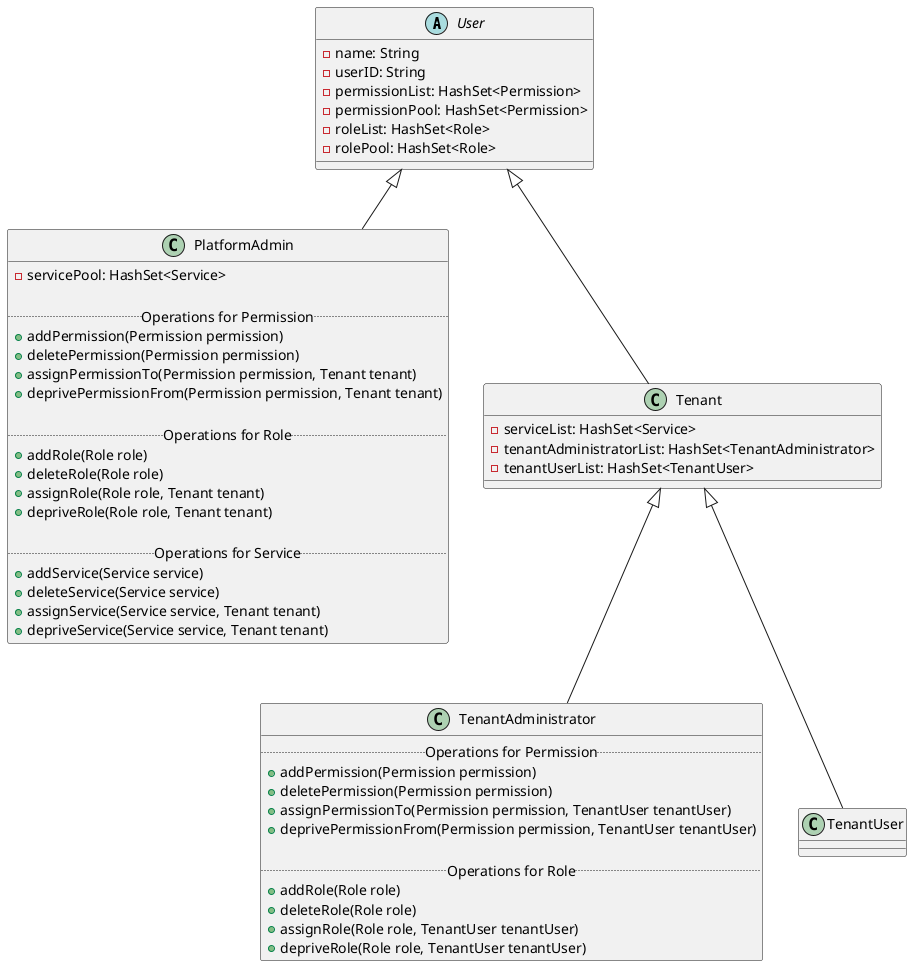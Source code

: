 @startuml
'https://plantuml.com/class-diagram

'abstract class AbstractList
'abstract AbstractCollection
'interface List
'interface Collection
'
'List <|-- AbstractList
'Collection <|-- AbstractCollection
'
'Collection <|- List
'AbstractCollection <|- AbstractList
'AbstractList <|-- ArrayList
'
'class ArrayList {
'Object[] elementData
'size()
'}
'
'enum TimeUnit {
'DAYS
'HOURS
'MINUTES
'}

abstract class User {
-name: String
-userID: String
-permissionList: HashSet<Permission>
-permissionPool: HashSet<Permission>
-roleList: HashSet<Role>
-rolePool: HashSet<Role>
}

class PlatformAdmin {
-servicePool: HashSet<Service>

.. Operations for Permission ..
+addPermission(Permission permission)
+deletePermission(Permission permission)
+assignPermissionTo(Permission permission, Tenant tenant)
+deprivePermissionFrom(Permission permission, Tenant tenant)

.. Operations for Role ..
+addRole(Role role)
+deleteRole(Role role)
+assignRole(Role role, Tenant tenant)
+depriveRole(Role role, Tenant tenant)

.. Operations for Service ..
+addService(Service service)
+deleteService(Service service)
+assignService(Service service, Tenant tenant)
+depriveService(Service service, Tenant tenant)
}

class Tenant {
-serviceList: HashSet<Service>
-tenantAdministratorList: HashSet<TenantAdministrator>
-tenantUserList: HashSet<TenantUser>
}

class TenantAdministrator {
.. Operations for Permission ..
+addPermission(Permission permission)
+deletePermission(Permission permission)
+assignPermissionTo(Permission permission, TenantUser tenantUser)
+deprivePermissionFrom(Permission permission, TenantUser tenantUser)

.. Operations for Role ..
+addRole(Role role)
+deleteRole(Role role)
+assignRole(Role role, TenantUser tenantUser)
+depriveRole(Role role, TenantUser tenantUser)
}

class TenantUser {

}

User <|-- PlatformAdmin
User <|-- Tenant
Tenant <|-- TenantAdministrator
Tenant <|-- TenantUser



@enduml